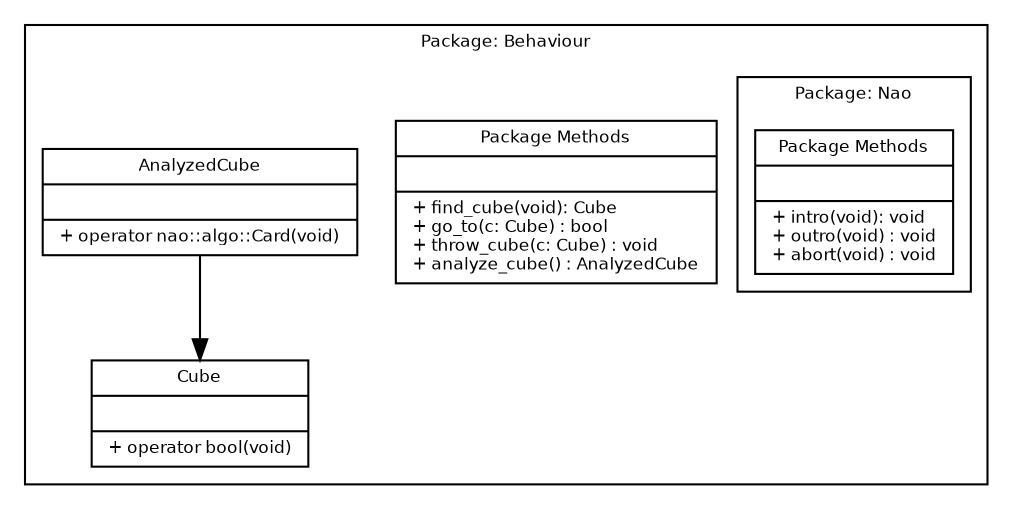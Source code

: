digraph G {
    fontname = "Bitstream Vera Sans"
    fontsize = 8

    node [
        fontname = "Bitstream Vera Sans"
        fontsize = 8
        shape = "record"
    ]

    edge [
        fontname = "Bitstream Vera Sans"
        fontsize = 8
    ]

    subgraph clusterBehaviour {
        label = "Package: Behaviour"
        Behaviour [
            label = "{Package Methods||+ find_cube(void): Cube\l
+ go_to(c: Cube) : bool\l
+ throw_cube(c: Cube) : void\l
+ analyze_cube() : AnalyzedCube\l
}"
        ]

        Cube [
            label = "{Cube ||+ operator bool(void)\l}"
        ]

        AnalyzedCube [
            label = "{AnalyzedCube ||+ operator nao::algo::Card(void)\l}"
        ]

        AnalyzedCube -> Cube;

        subgraph clusterNao {
            label = "Package: Nao"
            Nao [
                label = "{Package Methods||+ intro(void): void\l
+ outro(void) : void\l
+ abort(void) : void\l
}"
            ]
        }


    }

}
